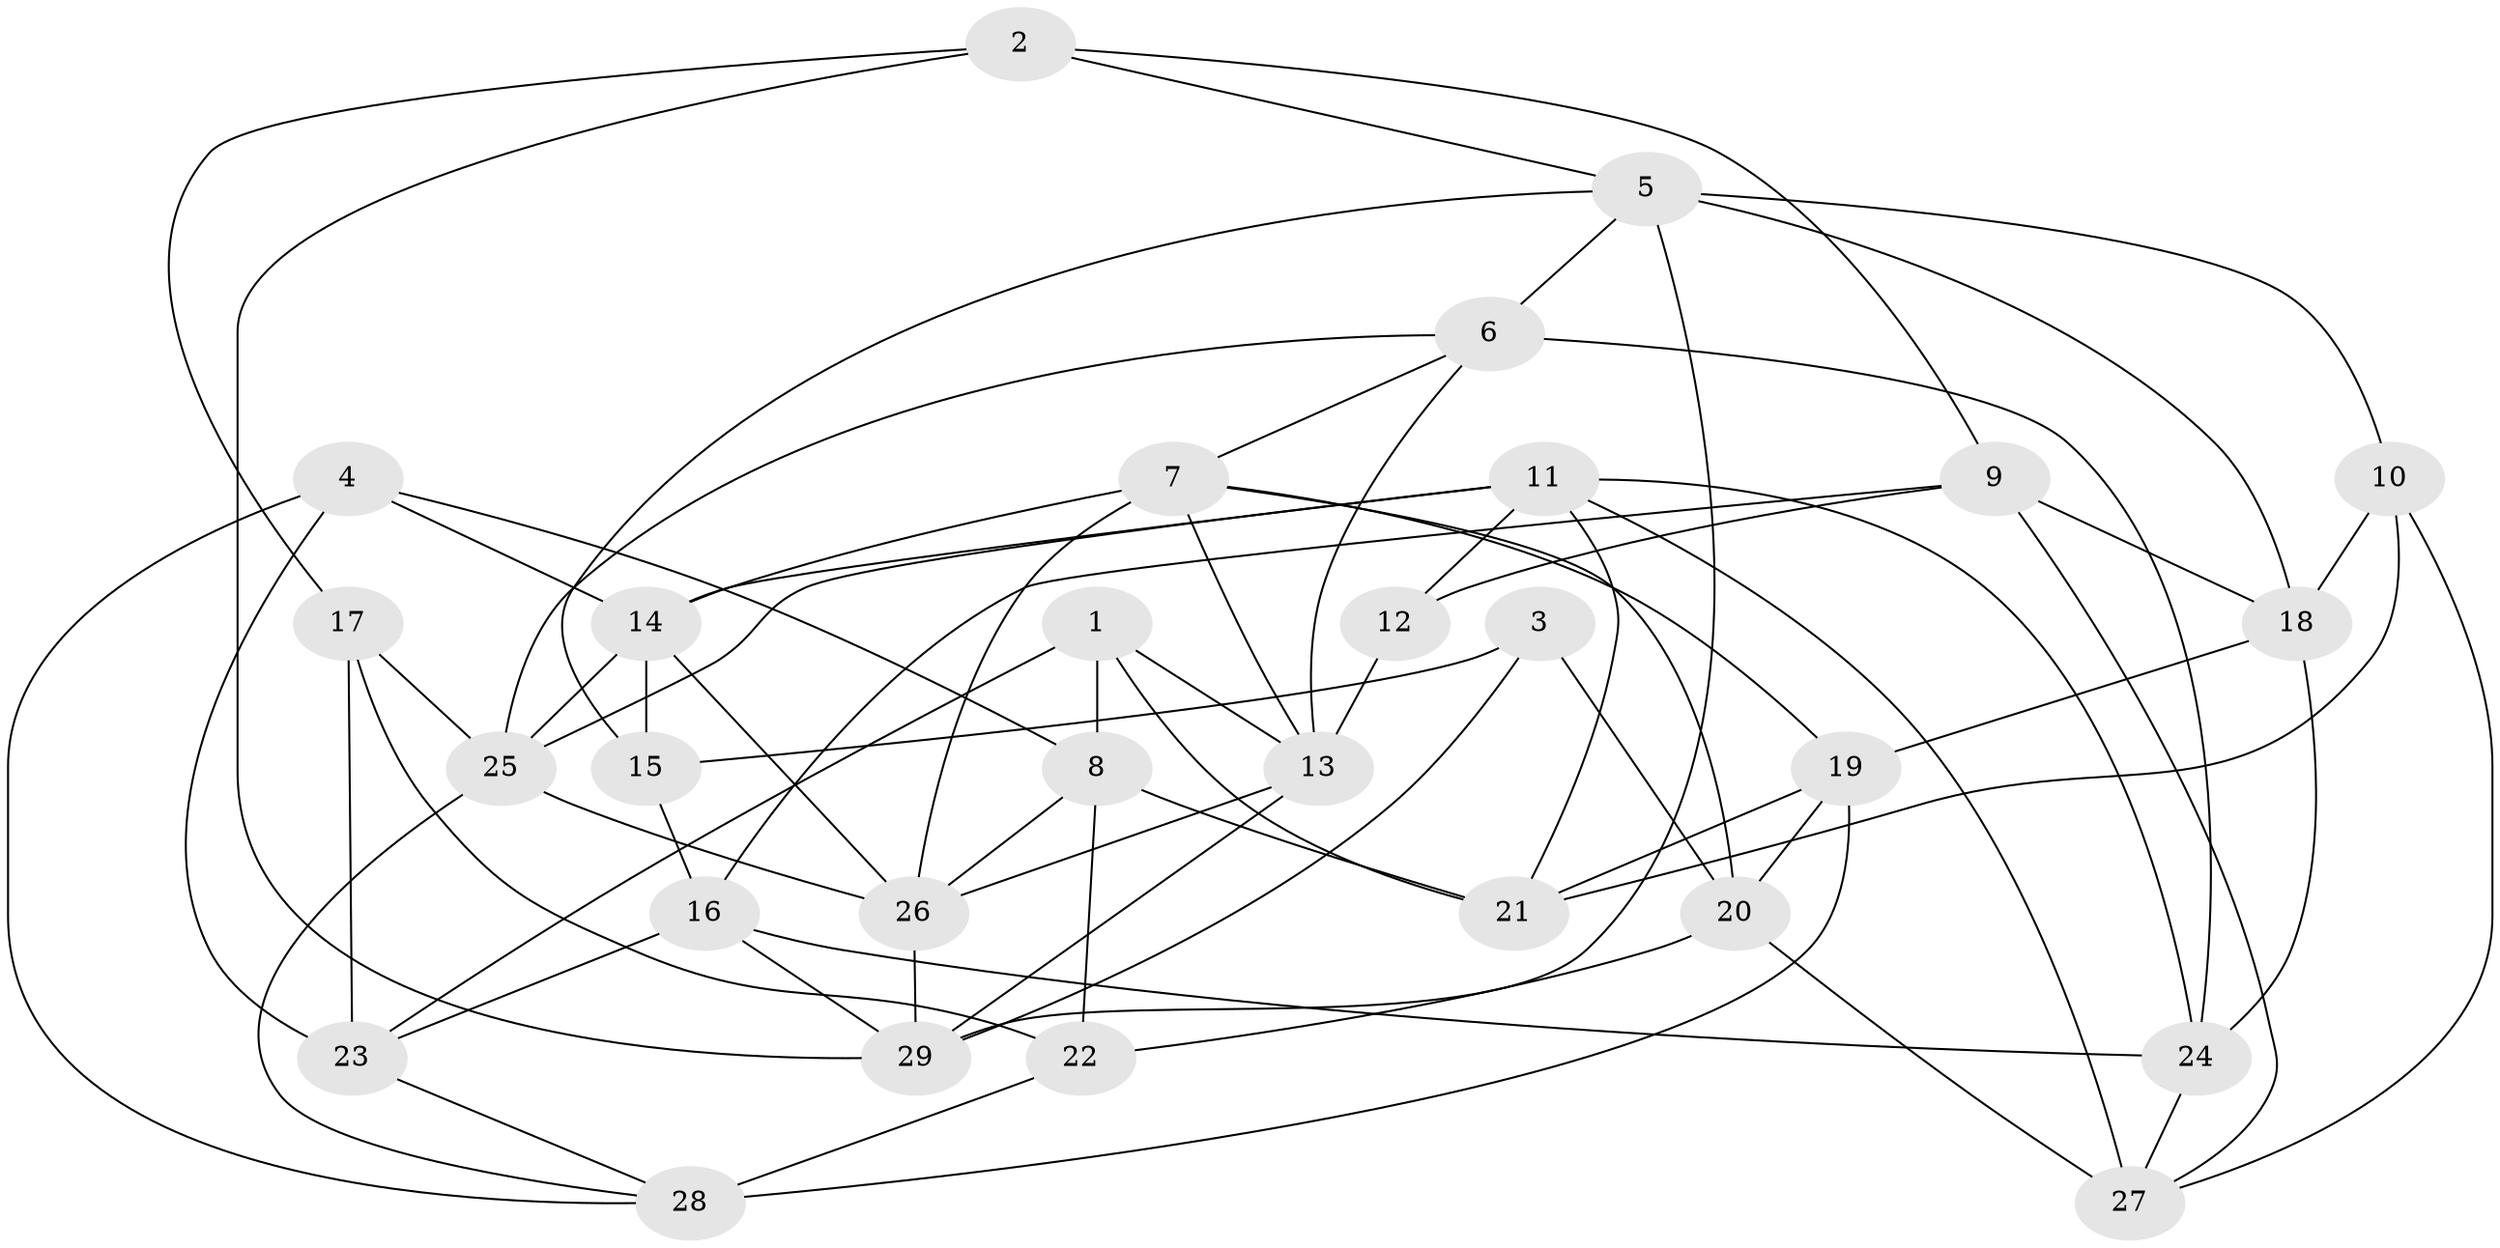 // original degree distribution, {4: 1.0}
// Generated by graph-tools (version 1.1) at 2025/03/03/09/25 03:03:07]
// undirected, 29 vertices, 71 edges
graph export_dot {
graph [start="1"]
  node [color=gray90,style=filled];
  1;
  2;
  3;
  4;
  5;
  6;
  7;
  8;
  9;
  10;
  11;
  12;
  13;
  14;
  15;
  16;
  17;
  18;
  19;
  20;
  21;
  22;
  23;
  24;
  25;
  26;
  27;
  28;
  29;
  1 -- 8 [weight=1.0];
  1 -- 13 [weight=1.0];
  1 -- 21 [weight=1.0];
  1 -- 23 [weight=1.0];
  2 -- 5 [weight=1.0];
  2 -- 9 [weight=1.0];
  2 -- 17 [weight=1.0];
  2 -- 29 [weight=1.0];
  3 -- 15 [weight=2.0];
  3 -- 20 [weight=1.0];
  3 -- 29 [weight=1.0];
  4 -- 8 [weight=1.0];
  4 -- 14 [weight=1.0];
  4 -- 23 [weight=1.0];
  4 -- 28 [weight=1.0];
  5 -- 6 [weight=1.0];
  5 -- 10 [weight=1.0];
  5 -- 15 [weight=1.0];
  5 -- 18 [weight=1.0];
  5 -- 29 [weight=1.0];
  6 -- 7 [weight=1.0];
  6 -- 13 [weight=1.0];
  6 -- 24 [weight=2.0];
  6 -- 25 [weight=1.0];
  7 -- 13 [weight=1.0];
  7 -- 14 [weight=1.0];
  7 -- 19 [weight=1.0];
  7 -- 20 [weight=1.0];
  7 -- 26 [weight=1.0];
  8 -- 21 [weight=1.0];
  8 -- 22 [weight=2.0];
  8 -- 26 [weight=1.0];
  9 -- 12 [weight=2.0];
  9 -- 16 [weight=1.0];
  9 -- 18 [weight=1.0];
  9 -- 27 [weight=1.0];
  10 -- 18 [weight=2.0];
  10 -- 21 [weight=2.0];
  10 -- 27 [weight=1.0];
  11 -- 12 [weight=1.0];
  11 -- 14 [weight=1.0];
  11 -- 21 [weight=1.0];
  11 -- 24 [weight=1.0];
  11 -- 25 [weight=1.0];
  11 -- 27 [weight=1.0];
  12 -- 13 [weight=1.0];
  13 -- 26 [weight=1.0];
  13 -- 29 [weight=1.0];
  14 -- 15 [weight=1.0];
  14 -- 25 [weight=1.0];
  14 -- 26 [weight=1.0];
  15 -- 16 [weight=2.0];
  16 -- 23 [weight=1.0];
  16 -- 24 [weight=1.0];
  16 -- 29 [weight=1.0];
  17 -- 22 [weight=2.0];
  17 -- 23 [weight=2.0];
  17 -- 25 [weight=1.0];
  18 -- 19 [weight=1.0];
  18 -- 24 [weight=1.0];
  19 -- 20 [weight=1.0];
  19 -- 21 [weight=1.0];
  19 -- 28 [weight=2.0];
  20 -- 22 [weight=1.0];
  20 -- 27 [weight=2.0];
  22 -- 28 [weight=1.0];
  23 -- 28 [weight=1.0];
  24 -- 27 [weight=1.0];
  25 -- 26 [weight=1.0];
  25 -- 28 [weight=1.0];
  26 -- 29 [weight=1.0];
}
